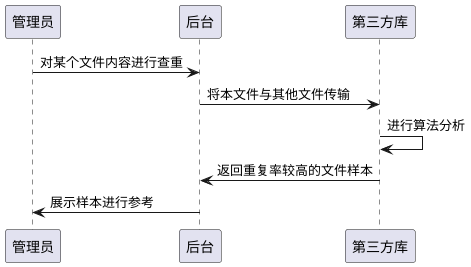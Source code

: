 @startuml
管理员 -> 后台: 对某个文件内容进行查重
后台 -> 第三方库: 将本文件与其他文件传输
第三方库 -> 第三方库: 进行算法分析
第三方库 -> 后台: 返回重复率较高的文件样本
后台 -> 管理员: 展示样本进行参考
@enduml